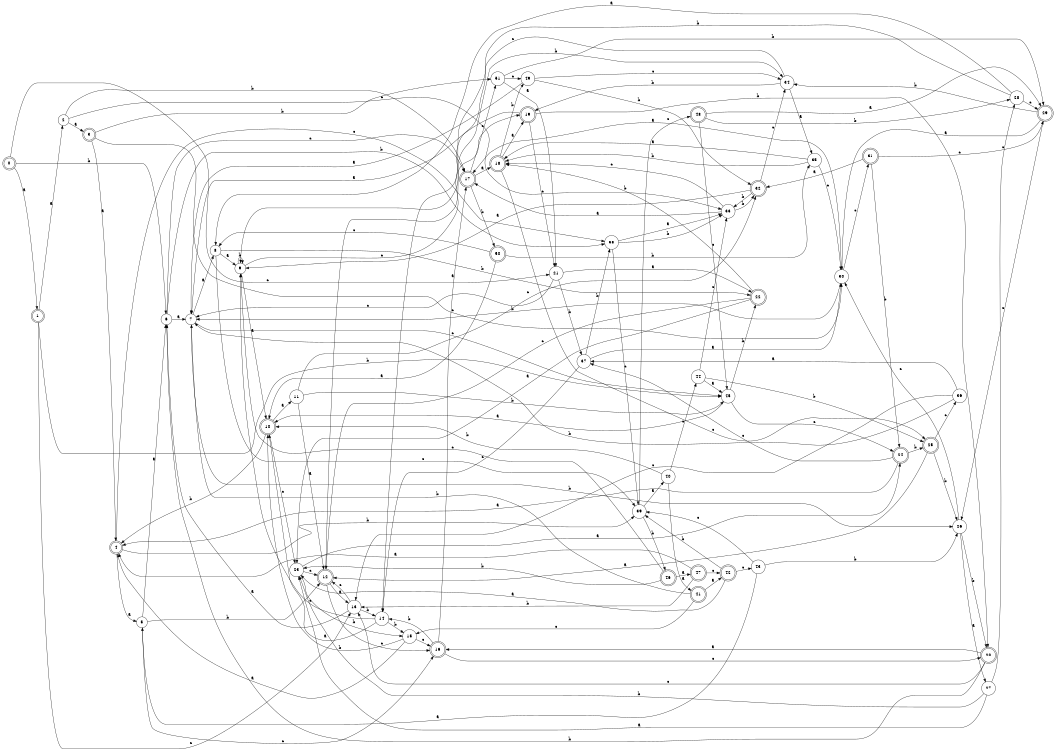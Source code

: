 digraph n42_9 {
__start0 [label="" shape="none"];

rankdir=LR;
size="8,5";

s0 [style="rounded,filled", color="black", fillcolor="white" shape="doublecircle", label="0"];
s1 [style="rounded,filled", color="black", fillcolor="white" shape="doublecircle", label="1"];
s2 [style="filled", color="black", fillcolor="white" shape="circle", label="2"];
s3 [style="rounded,filled", color="black", fillcolor="white" shape="doublecircle", label="3"];
s4 [style="rounded,filled", color="black", fillcolor="white" shape="doublecircle", label="4"];
s5 [style="filled", color="black", fillcolor="white" shape="circle", label="5"];
s6 [style="filled", color="black", fillcolor="white" shape="circle", label="6"];
s7 [style="filled", color="black", fillcolor="white" shape="circle", label="7"];
s8 [style="filled", color="black", fillcolor="white" shape="circle", label="8"];
s9 [style="filled", color="black", fillcolor="white" shape="circle", label="9"];
s10 [style="rounded,filled", color="black", fillcolor="white" shape="doublecircle", label="10"];
s11 [style="filled", color="black", fillcolor="white" shape="circle", label="11"];
s12 [style="rounded,filled", color="black", fillcolor="white" shape="doublecircle", label="12"];
s13 [style="filled", color="black", fillcolor="white" shape="circle", label="13"];
s14 [style="filled", color="black", fillcolor="white" shape="circle", label="14"];
s15 [style="filled", color="black", fillcolor="white" shape="circle", label="15"];
s16 [style="rounded,filled", color="black", fillcolor="white" shape="doublecircle", label="16"];
s17 [style="rounded,filled", color="black", fillcolor="white" shape="doublecircle", label="17"];
s18 [style="rounded,filled", color="black", fillcolor="white" shape="doublecircle", label="18"];
s19 [style="rounded,filled", color="black", fillcolor="white" shape="doublecircle", label="19"];
s20 [style="rounded,filled", color="black", fillcolor="white" shape="doublecircle", label="20"];
s21 [style="filled", color="black", fillcolor="white" shape="circle", label="21"];
s22 [style="rounded,filled", color="black", fillcolor="white" shape="doublecircle", label="22"];
s23 [style="filled", color="black", fillcolor="white" shape="circle", label="23"];
s24 [style="rounded,filled", color="black", fillcolor="white" shape="doublecircle", label="24"];
s25 [style="rounded,filled", color="black", fillcolor="white" shape="doublecircle", label="25"];
s26 [style="filled", color="black", fillcolor="white" shape="circle", label="26"];
s27 [style="filled", color="black", fillcolor="white" shape="circle", label="27"];
s28 [style="filled", color="black", fillcolor="white" shape="circle", label="28"];
s29 [style="rounded,filled", color="black", fillcolor="white" shape="doublecircle", label="29"];
s30 [style="filled", color="black", fillcolor="white" shape="circle", label="30"];
s31 [style="rounded,filled", color="black", fillcolor="white" shape="doublecircle", label="31"];
s32 [style="rounded,filled", color="black", fillcolor="white" shape="doublecircle", label="32"];
s33 [style="filled", color="black", fillcolor="white" shape="circle", label="33"];
s34 [style="filled", color="black", fillcolor="white" shape="circle", label="34"];
s35 [style="filled", color="black", fillcolor="white" shape="circle", label="35"];
s36 [style="filled", color="black", fillcolor="white" shape="circle", label="36"];
s37 [style="filled", color="black", fillcolor="white" shape="circle", label="37"];
s38 [style="filled", color="black", fillcolor="white" shape="circle", label="38"];
s39 [style="filled", color="black", fillcolor="white" shape="circle", label="39"];
s40 [style="filled", color="black", fillcolor="white" shape="circle", label="40"];
s41 [style="rounded,filled", color="black", fillcolor="white" shape="doublecircle", label="41"];
s42 [style="rounded,filled", color="black", fillcolor="white" shape="doublecircle", label="42"];
s43 [style="filled", color="black", fillcolor="white" shape="circle", label="43"];
s44 [style="filled", color="black", fillcolor="white" shape="circle", label="44"];
s45 [style="filled", color="black", fillcolor="white" shape="circle", label="45"];
s46 [style="rounded,filled", color="black", fillcolor="white" shape="doublecircle", label="46"];
s47 [style="rounded,filled", color="black", fillcolor="white" shape="doublecircle", label="47"];
s48 [style="rounded,filled", color="black", fillcolor="white" shape="doublecircle", label="48"];
s49 [style="filled", color="black", fillcolor="white" shape="circle", label="49"];
s50 [style="rounded,filled", color="black", fillcolor="white" shape="doublecircle", label="50"];
s51 [style="filled", color="black", fillcolor="white" shape="circle", label="51"];
s0 -> s1 [label="a"];
s0 -> s6 [label="b"];
s0 -> s21 [label="c"];
s1 -> s2 [label="a"];
s1 -> s45 [label="b"];
s1 -> s13 [label="c"];
s2 -> s3 [label="a"];
s2 -> s17 [label="b"];
s2 -> s33 [label="c"];
s3 -> s4 [label="a"];
s3 -> s51 [label="b"];
s3 -> s30 [label="c"];
s4 -> s5 [label="a"];
s4 -> s39 [label="b"];
s4 -> s38 [label="c"];
s5 -> s6 [label="a"];
s5 -> s12 [label="b"];
s5 -> s16 [label="c"];
s6 -> s7 [label="a"];
s6 -> s38 [label="b"];
s6 -> s17 [label="c"];
s7 -> s8 [label="a"];
s7 -> s26 [label="b"];
s7 -> s45 [label="c"];
s8 -> s9 [label="a"];
s8 -> s22 [label="b"];
s8 -> s39 [label="c"];
s9 -> s10 [label="a"];
s9 -> s9 [label="b"];
s9 -> s19 [label="c"];
s10 -> s11 [label="a"];
s10 -> s4 [label="b"];
s10 -> s23 [label="c"];
s11 -> s12 [label="a"];
s11 -> s45 [label="b"];
s11 -> s32 [label="c"];
s12 -> s13 [label="a"];
s12 -> s34 [label="b"];
s12 -> s16 [label="c"];
s13 -> s6 [label="a"];
s13 -> s14 [label="b"];
s13 -> s12 [label="c"];
s14 -> s10 [label="a"];
s14 -> s15 [label="b"];
s14 -> s9 [label="c"];
s15 -> s4 [label="a"];
s15 -> s10 [label="b"];
s15 -> s16 [label="c"];
s16 -> s17 [label="a"];
s16 -> s14 [label="b"];
s16 -> s20 [label="c"];
s17 -> s18 [label="a"];
s17 -> s50 [label="b"];
s17 -> s51 [label="c"];
s18 -> s19 [label="a"];
s18 -> s49 [label="b"];
s18 -> s25 [label="c"];
s19 -> s7 [label="a"];
s19 -> s20 [label="b"];
s19 -> s21 [label="c"];
s20 -> s16 [label="a"];
s20 -> s6 [label="b"];
s20 -> s13 [label="c"];
s21 -> s22 [label="a"];
s21 -> s37 [label="b"];
s21 -> s7 [label="c"];
s22 -> s23 [label="a"];
s22 -> s18 [label="b"];
s22 -> s12 [label="c"];
s23 -> s24 [label="a"];
s23 -> s15 [label="b"];
s23 -> s12 [label="c"];
s24 -> s4 [label="a"];
s24 -> s25 [label="b"];
s24 -> s37 [label="c"];
s25 -> s12 [label="a"];
s25 -> s26 [label="b"];
s25 -> s36 [label="c"];
s26 -> s27 [label="a"];
s26 -> s20 [label="b"];
s26 -> s30 [label="c"];
s27 -> s23 [label="a"];
s27 -> s23 [label="b"];
s27 -> s28 [label="c"];
s28 -> s8 [label="a"];
s28 -> s14 [label="b"];
s28 -> s29 [label="c"];
s29 -> s30 [label="a"];
s29 -> s34 [label="b"];
s29 -> s26 [label="c"];
s30 -> s17 [label="a"];
s30 -> s7 [label="b"];
s30 -> s31 [label="c"];
s31 -> s32 [label="a"];
s31 -> s24 [label="b"];
s31 -> s29 [label="c"];
s32 -> s9 [label="a"];
s32 -> s33 [label="b"];
s32 -> s34 [label="c"];
s33 -> s17 [label="a"];
s33 -> s32 [label="b"];
s33 -> s18 [label="c"];
s34 -> s35 [label="a"];
s34 -> s19 [label="b"];
s34 -> s9 [label="c"];
s35 -> s18 [label="a"];
s35 -> s18 [label="b"];
s35 -> s30 [label="c"];
s36 -> s37 [label="a"];
s36 -> s7 [label="b"];
s36 -> s13 [label="c"];
s37 -> s30 [label="a"];
s37 -> s38 [label="b"];
s37 -> s14 [label="c"];
s38 -> s33 [label="a"];
s38 -> s33 [label="b"];
s38 -> s39 [label="c"];
s39 -> s40 [label="a"];
s39 -> s46 [label="b"];
s39 -> s48 [label="c"];
s40 -> s41 [label="a"];
s40 -> s10 [label="b"];
s40 -> s44 [label="c"];
s41 -> s42 [label="a"];
s41 -> s7 [label="b"];
s41 -> s15 [label="c"];
s42 -> s23 [label="a"];
s42 -> s39 [label="b"];
s42 -> s43 [label="c"];
s43 -> s5 [label="a"];
s43 -> s26 [label="b"];
s43 -> s39 [label="c"];
s44 -> s45 [label="a"];
s44 -> s25 [label="b"];
s44 -> s33 [label="c"];
s45 -> s10 [label="a"];
s45 -> s22 [label="b"];
s45 -> s24 [label="c"];
s46 -> s47 [label="a"];
s46 -> s23 [label="b"];
s46 -> s9 [label="c"];
s47 -> s4 [label="a"];
s47 -> s13 [label="b"];
s47 -> s42 [label="c"];
s48 -> s29 [label="a"];
s48 -> s28 [label="b"];
s48 -> s45 [label="c"];
s49 -> s7 [label="a"];
s49 -> s32 [label="b"];
s49 -> s34 [label="c"];
s50 -> s10 [label="a"];
s50 -> s35 [label="b"];
s50 -> s8 [label="c"];
s51 -> s21 [label="a"];
s51 -> s29 [label="b"];
s51 -> s49 [label="c"];

}
